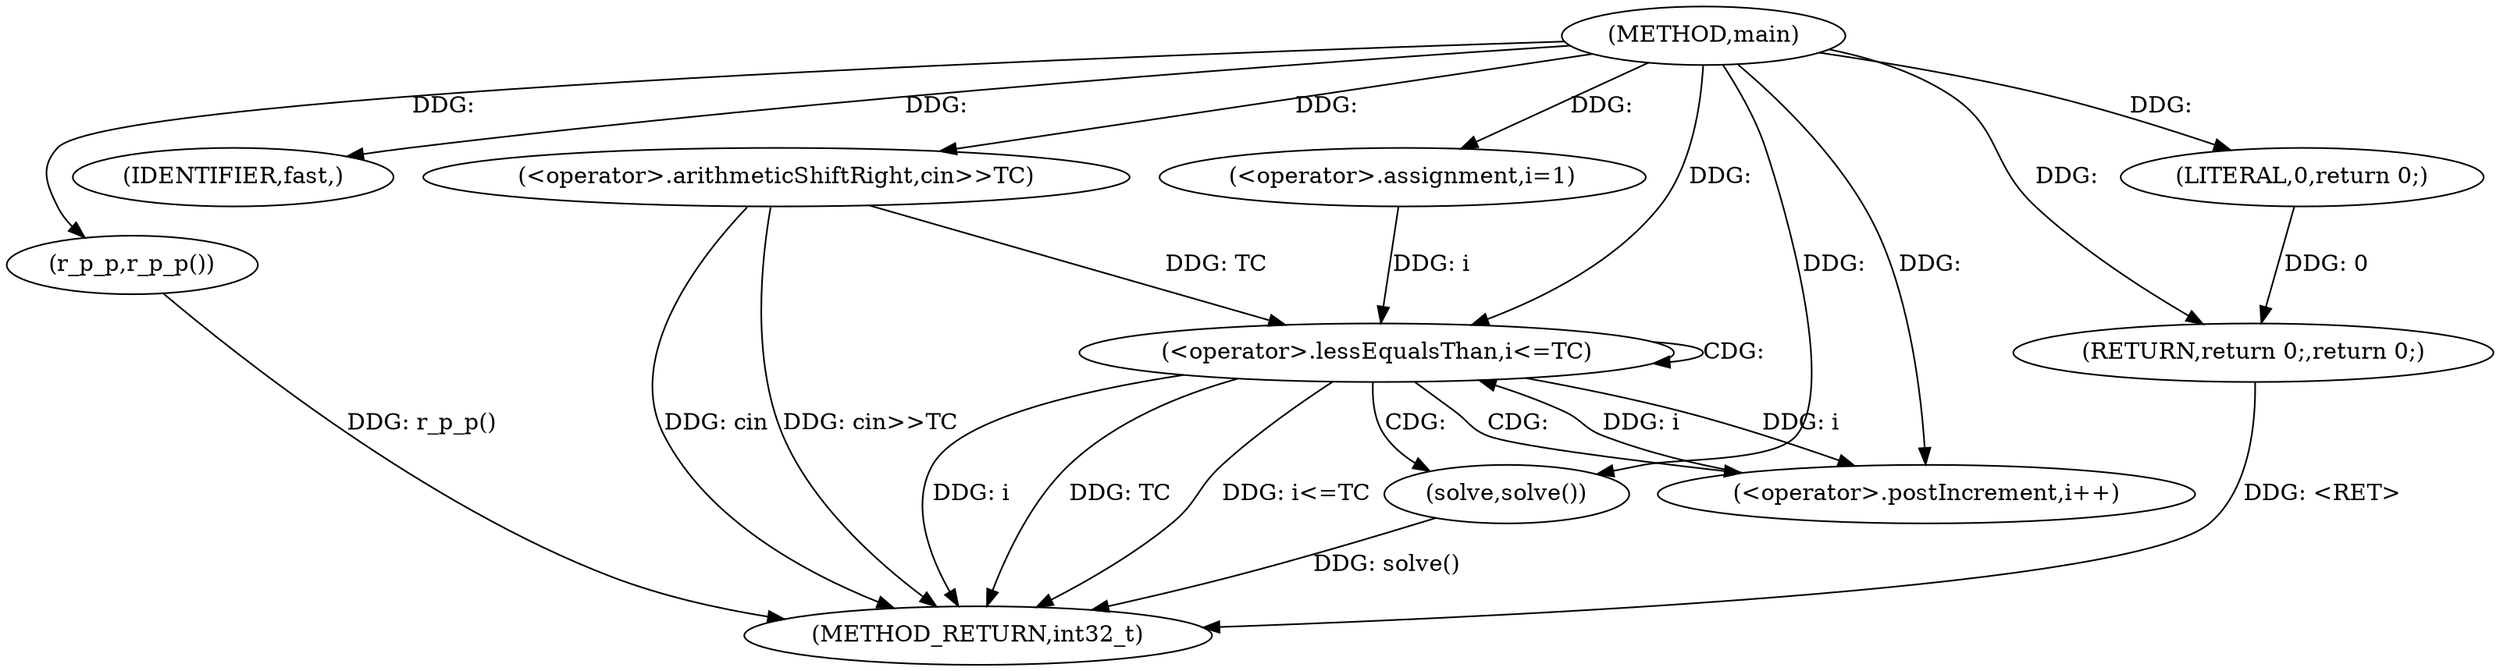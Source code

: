digraph "main" {  
"1000234" [label = "(METHOD,main)" ]
"1000256" [label = "(METHOD_RETURN,int32_t)" ]
"1000236" [label = "(r_p_p,r_p_p())" ]
"1000237" [label = "(IDENTIFIER,fast,)" ]
"1000239" [label = "(<operator>.arithmeticShiftRight,cin>>TC)" ]
"1000254" [label = "(RETURN,return 0;,return 0;)" ]
"1000244" [label = "(<operator>.assignment,i=1)" ]
"1000247" [label = "(<operator>.lessEqualsThan,i<=TC)" ]
"1000250" [label = "(<operator>.postIncrement,i++)" ]
"1000255" [label = "(LITERAL,0,return 0;)" ]
"1000253" [label = "(solve,solve())" ]
  "1000236" -> "1000256"  [ label = "DDG: r_p_p()"] 
  "1000239" -> "1000256"  [ label = "DDG: cin>>TC"] 
  "1000247" -> "1000256"  [ label = "DDG: i"] 
  "1000247" -> "1000256"  [ label = "DDG: TC"] 
  "1000247" -> "1000256"  [ label = "DDG: i<=TC"] 
  "1000253" -> "1000256"  [ label = "DDG: solve()"] 
  "1000254" -> "1000256"  [ label = "DDG: <RET>"] 
  "1000239" -> "1000256"  [ label = "DDG: cin"] 
  "1000234" -> "1000236"  [ label = "DDG: "] 
  "1000234" -> "1000237"  [ label = "DDG: "] 
  "1000255" -> "1000254"  [ label = "DDG: 0"] 
  "1000234" -> "1000254"  [ label = "DDG: "] 
  "1000234" -> "1000239"  [ label = "DDG: "] 
  "1000234" -> "1000244"  [ label = "DDG: "] 
  "1000234" -> "1000255"  [ label = "DDG: "] 
  "1000244" -> "1000247"  [ label = "DDG: i"] 
  "1000250" -> "1000247"  [ label = "DDG: i"] 
  "1000234" -> "1000247"  [ label = "DDG: "] 
  "1000239" -> "1000247"  [ label = "DDG: TC"] 
  "1000247" -> "1000250"  [ label = "DDG: i"] 
  "1000234" -> "1000250"  [ label = "DDG: "] 
  "1000234" -> "1000253"  [ label = "DDG: "] 
  "1000247" -> "1000247"  [ label = "CDG: "] 
  "1000247" -> "1000253"  [ label = "CDG: "] 
  "1000247" -> "1000250"  [ label = "CDG: "] 
}
